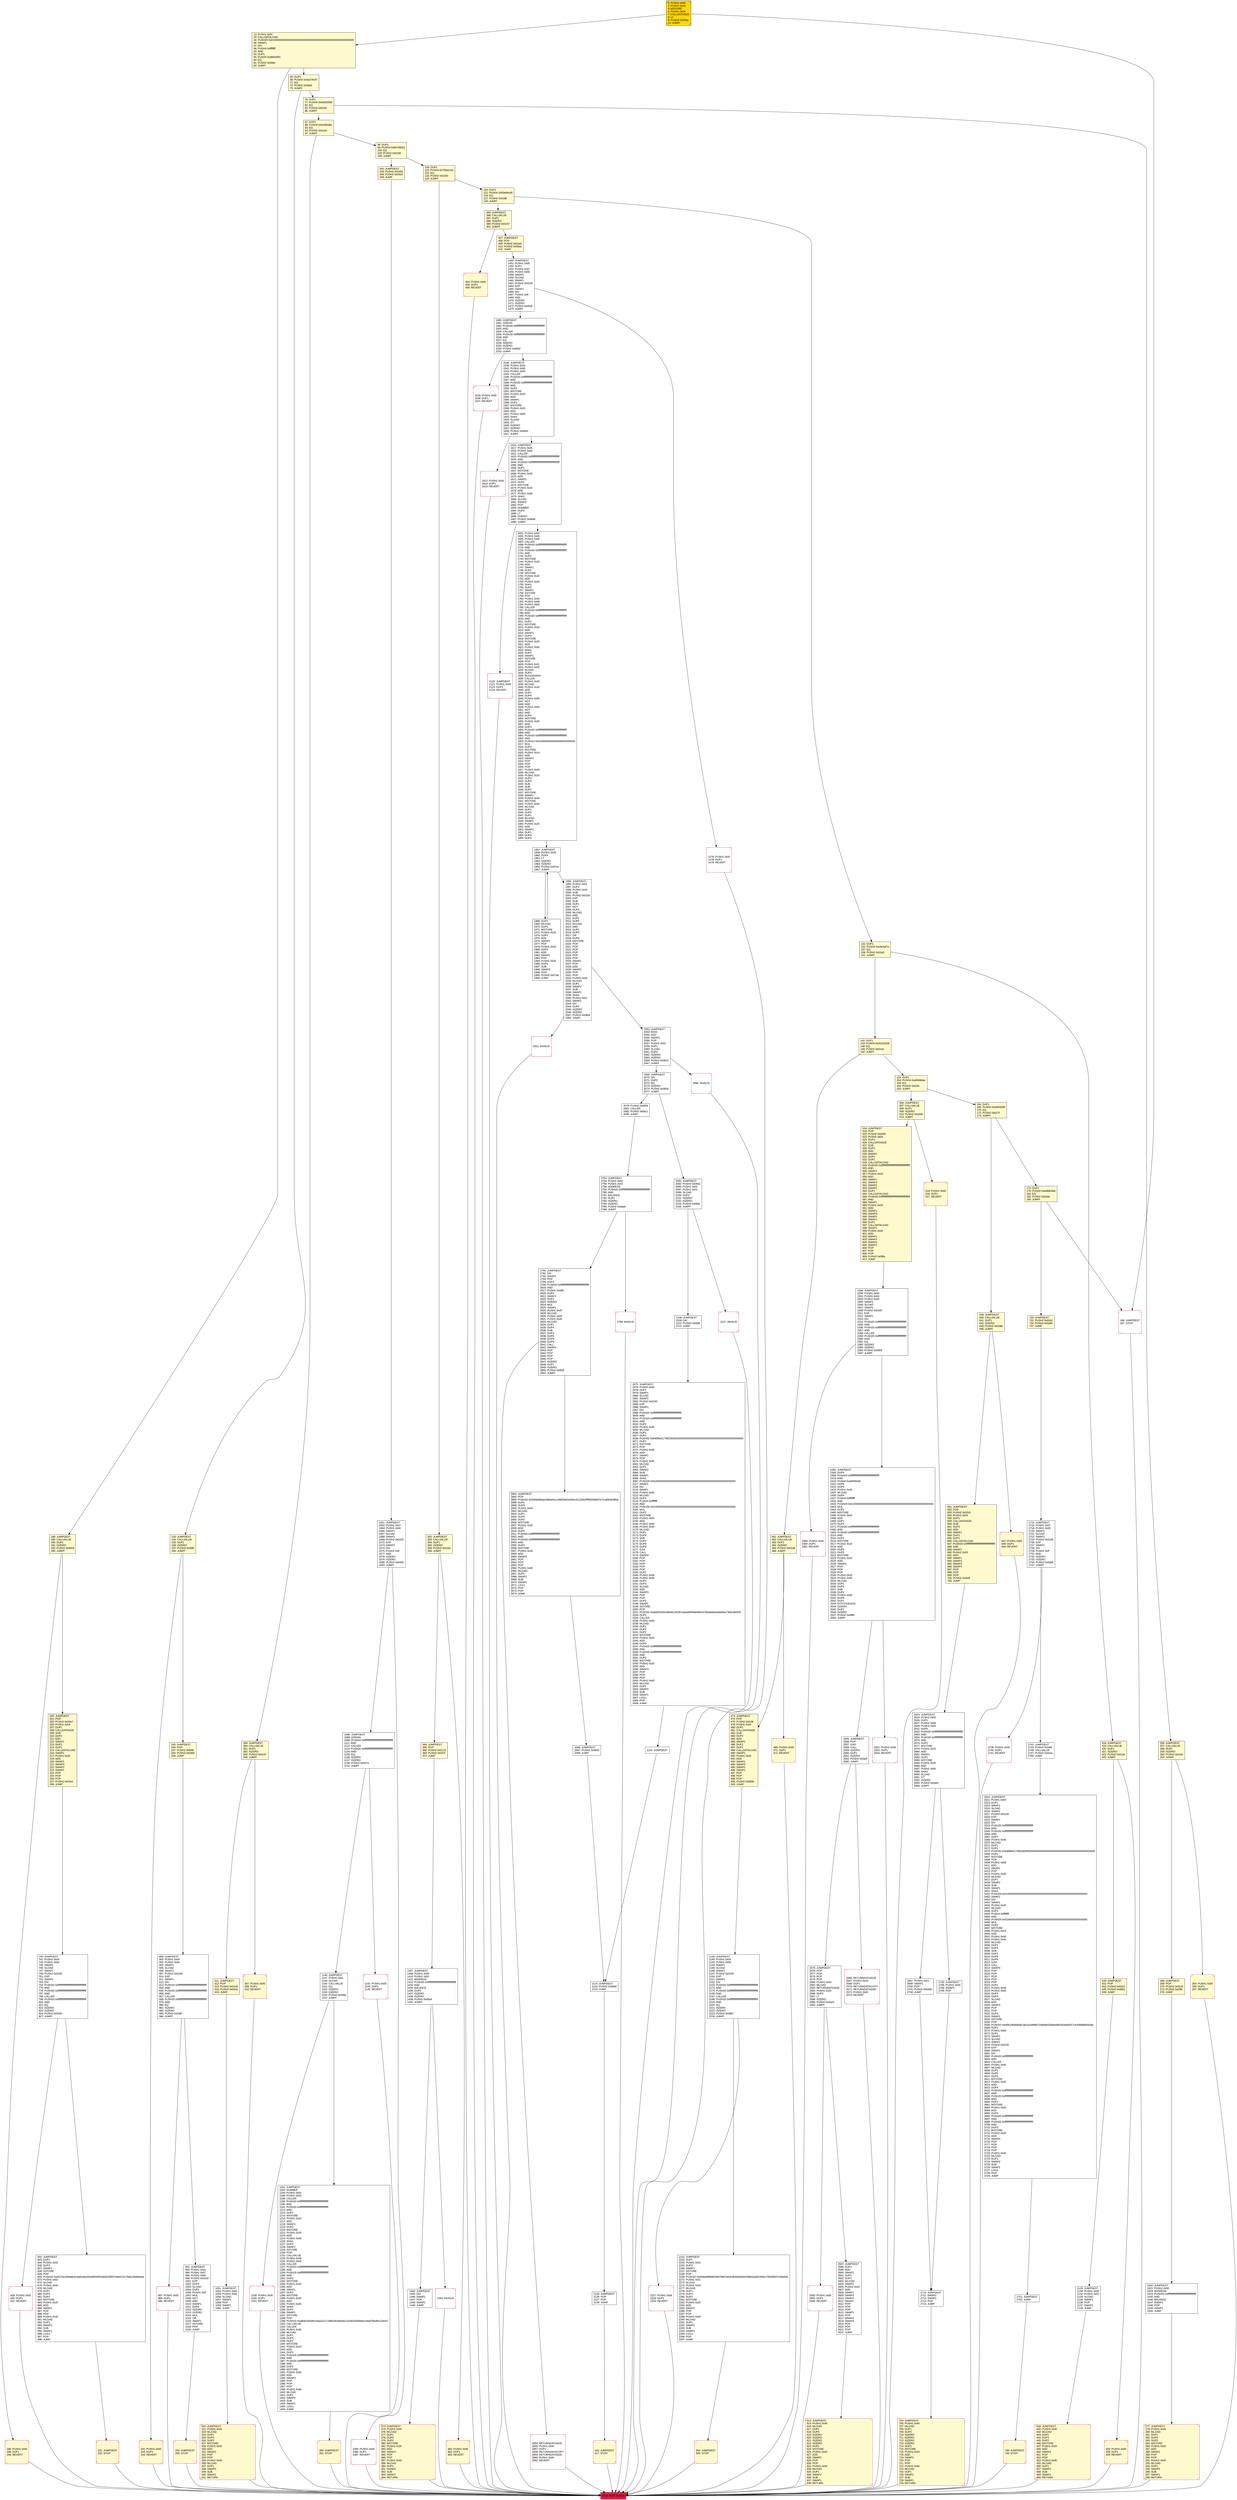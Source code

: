 digraph G {
bgcolor=transparent rankdir=UD;
node [shape=box style=filled color=black fillcolor=white fontname=arial fontcolor=black];
3310 [label="3310: JUMPDEST\l3311: PUSH1 0x00\l3313: DUP1\l3314: SWAP1\l3315: SLOAD\l3316: SWAP1\l3317: PUSH2 0x0100\l3320: EXP\l3321: SWAP1\l3322: DIV\l3323: PUSH20 0xffffffffffffffffffffffffffffffffffffffff\l3344: AND\l3345: PUSH20 0xffffffffffffffffffffffffffffffffffffffff\l3366: AND\l3367: DUP2\l3368: PUSH1 0x40\l3370: MLOAD\l3371: DUP1\l3372: DUP1\l3373: PUSH32 0x646f6e6174652829000000000000000000000000000000000000000000000000\l3406: DUP2\l3407: MSTORE\l3408: POP\l3409: PUSH1 0x08\l3411: ADD\l3412: SWAP1\l3413: POP\l3414: PUSH1 0x40\l3416: MLOAD\l3417: DUP1\l3418: SWAP2\l3419: SUB\l3420: SWAP1\l3421: SHA3\l3422: PUSH29 0x0100000000000000000000000000000000000000000000000000000000\l3452: SWAP1\l3453: DIV\l3454: SWAP1\l3455: PUSH1 0x40\l3457: MLOAD\l3458: DUP3\l3459: PUSH4 0xffffffff\l3464: AND\l3465: PUSH29 0x0100000000000000000000000000000000000000000000000000000000\l3495: MUL\l3496: DUP2\l3497: MSTORE\l3498: PUSH1 0x04\l3500: ADD\l3501: PUSH1 0x00\l3503: PUSH1 0x40\l3505: MLOAD\l3506: DUP1\l3507: DUP4\l3508: SUB\l3509: DUP2\l3510: DUP6\l3511: DUP9\l3512: GAS\l3513: CALL\l3514: SWAP4\l3515: POP\l3516: POP\l3517: POP\l3518: POP\l3519: POP\l3520: DUP1\l3521: PUSH1 0x08\l3523: PUSH1 0x00\l3525: DUP3\l3526: DUP3\l3527: SLOAD\l3528: ADD\l3529: SWAP3\l3530: POP\l3531: POP\l3532: DUP2\l3533: SWAP1\l3534: SSTORE\l3535: POP\l3536: PUSH32 0xef951dbafd6ab7a61ec6988b7249e8e0358d44852634a009714c598988f3d34e\l3569: DUP2\l3570: PUSH1 0x00\l3572: DUP1\l3573: SWAP1\l3574: SLOAD\l3575: SWAP1\l3576: PUSH2 0x0100\l3579: EXP\l3580: SWAP1\l3581: DIV\l3582: PUSH20 0xffffffffffffffffffffffffffffffffffffffff\l3603: AND\l3604: CALLER\l3605: PUSH1 0x40\l3607: MLOAD\l3608: DUP1\l3609: DUP5\l3610: DUP2\l3611: MSTORE\l3612: PUSH1 0x20\l3614: ADD\l3615: DUP4\l3616: PUSH20 0xffffffffffffffffffffffffffffffffffffffff\l3637: AND\l3638: PUSH20 0xffffffffffffffffffffffffffffffffffffffff\l3659: AND\l3660: DUP2\l3661: MSTORE\l3662: PUSH1 0x20\l3664: ADD\l3665: DUP3\l3666: PUSH20 0xffffffffffffffffffffffffffffffffffffffff\l3687: AND\l3688: PUSH20 0xffffffffffffffffffffffffffffffffffffffff\l3709: AND\l3710: DUP2\l3711: MSTORE\l3712: PUSH1 0x20\l3714: ADD\l3715: SWAP4\l3716: POP\l3717: POP\l3718: POP\l3719: POP\l3720: PUSH1 0x40\l3722: MLOAD\l3723: DUP1\l3724: SWAP2\l3725: SUB\l3726: SWAP1\l3727: LOG1\l3728: POP\l3729: JUMP\l" ];
1994 [label="1994: JUMPDEST\l1995: PUSH1 0x01\l1997: DUP4\l1998: PUSH1 0x20\l2000: SUB\l2001: PUSH2 0x0100\l2004: EXP\l2005: SUB\l2006: DUP1\l2007: NOT\l2008: DUP3\l2009: MLOAD\l2010: AND\l2011: DUP2\l2012: DUP5\l2013: MLOAD\l2014: AND\l2015: DUP1\l2016: DUP3\l2017: OR\l2018: DUP6\l2019: MSTORE\l2020: POP\l2021: POP\l2022: POP\l2023: POP\l2024: POP\l2025: POP\l2026: SWAP1\l2027: POP\l2028: ADD\l2029: SWAP2\l2030: POP\l2031: POP\l2032: PUSH1 0x40\l2034: MLOAD\l2035: DUP1\l2036: SWAP2\l2037: SUB\l2038: SWAP1\l2039: SHA3\l2040: PUSH1 0x01\l2042: SWAP1\l2043: DIV\l2044: DUP2\l2045: ISZERO\l2046: ISZERO\l2047: PUSH2 0x0804\l2050: JUMPI\l" ];
439 [label="439: JUMPDEST\l440: PUSH1 0x40\l442: MLOAD\l443: DUP1\l444: DUP3\l445: DUP2\l446: MSTORE\l447: PUSH1 0x20\l449: ADD\l450: SWAP2\l451: POP\l452: POP\l453: PUSH1 0x40\l455: MLOAD\l456: DUP1\l457: SWAP2\l458: SUB\l459: SWAP1\l460: RETURN\l" fillcolor=lemonchiffon shape=Msquare color=crimson ];
832 [label="832: JUMPDEST\l833: DUP1\l834: PUSH1 0x02\l836: DUP2\l837: SWAP1\l838: SSTORE\l839: POP\l840: PUSH32 0xe527bcc8fda8cdc4a8cebd20b385f40f928d4228f207e6b415176a613b908a4e\l873: PUSH1 0x02\l875: SLOAD\l876: PUSH1 0x40\l878: MLOAD\l879: DUP1\l880: DUP3\l881: DUP2\l882: MSTORE\l883: PUSH1 0x20\l885: ADD\l886: SWAP2\l887: POP\l888: POP\l889: PUSH1 0x40\l891: MLOAD\l892: DUP1\l893: SWAP2\l894: SUB\l895: SWAP1\l896: LOG1\l897: POP\l898: JUMP\l" ];
2125 [label="2125: JUMPDEST\l2126: POP\l2127: POP\l2128: JUMP\l" ];
164 [label="164: DUP1\l165: PUSH4 0xeb605e9f\l170: EQ\l171: PUSH2 0x027f\l174: JUMPI\l" fillcolor=lemonchiffon ];
98 [label="98: DUP1\l99: PUSH4 0x667d5d22\l104: EQ\l105: PUSH2 0x0156\l108: JUMPI\l" fillcolor=lemonchiffon ];
426 [label="426: PUSH1 0x00\l428: DUP1\l429: REVERT\l" fillcolor=lemonchiffon shape=Msquare color=crimson ];
352 [label="352: JUMPDEST\l353: CALLVALUE\l354: DUP1\l355: ISZERO\l356: PUSH2 0x016c\l359: JUMPI\l" fillcolor=lemonchiffon ];
2052 [label="2052: JUMPDEST\l2053: MOD\l2054: ADD\l2055: SWAP1\l2056: POP\l2057: PUSH1 0x02\l2059: DUP1\l2060: SLOAD\l2061: DUP2\l2062: ISZERO\l2063: ISZERO\l2064: PUSH2 0x0815\l2067: JUMPI\l" ];
2790 [label="2790: JUMPDEST\l2791: DIV\l2792: SWAP1\l2793: POP\l2794: DUP2\l2795: PUSH20 0xffffffffffffffffffffffffffffffffffffffff\l2816: AND\l2817: PUSH2 0x08fc\l2820: DUP3\l2821: SWAP1\l2822: DUP2\l2823: ISZERO\l2824: MUL\l2825: SWAP1\l2826: PUSH1 0x40\l2828: MLOAD\l2829: PUSH1 0x00\l2831: PUSH1 0x40\l2833: MLOAD\l2834: DUP1\l2835: DUP4\l2836: SUB\l2837: DUP2\l2838: DUP6\l2839: DUP9\l2840: DUP9\l2841: CALL\l2842: SWAP4\l2843: POP\l2844: POP\l2845: POP\l2846: POP\l2847: ISZERO\l2848: DUP1\l2849: ISZERO\l2850: PUSH2 0x0b2f\l2853: JUMPI\l" ];
740 [label="740: JUMPDEST\l741: PUSH1 0x04\l743: PUSH1 0x00\l745: SWAP1\l746: SLOAD\l747: SWAP1\l748: PUSH2 0x0100\l751: EXP\l752: SWAP1\l753: DIV\l754: PUSH20 0xffffffffffffffffffffffffffffffffffffffff\l775: AND\l776: PUSH20 0xffffffffffffffffffffffffffffffffffffffff\l797: AND\l798: CALLER\l799: PUSH20 0xffffffffffffffffffffffffffffffffffffffff\l820: AND\l821: EQ\l822: ISZERO\l823: ISZERO\l824: PUSH2 0x0340\l827: JUMPI\l" ];
1968 [label="1968: DUP1\l1969: MLOAD\l1970: DUP3\l1971: MSTORE\l1972: PUSH1 0x20\l1974: DUP3\l1975: ADD\l1976: SWAP2\l1977: POP\l1978: PUSH1 0x20\l1980: DUP2\l1981: ADD\l1982: SWAP1\l1983: POP\l1984: PUSH1 0x20\l1986: DUP4\l1987: SUB\l1988: SWAP3\l1989: POP\l1990: PUSH2 0x07a5\l1993: JUMP\l" ];
2227 [label="2227: PUSH1 0x00\l2229: DUP1\l2230: REVERT\l" shape=Msquare color=crimson ];
506 [label="506: JUMPDEST\l507: CALLVALUE\l508: DUP1\l509: ISZERO\l510: PUSH2 0x0206\l513: JUMPI\l" fillcolor=lemonchiffon ];
2738 [label="2738: PUSH1 0x00\l2740: DUP1\l2741: REVERT\l" shape=Msquare color=crimson ];
1162 [label="1162: JUMPDEST\l1163: NUMBER\l1164: PUSH1 0x05\l1166: PUSH1 0x00\l1168: CALLER\l1169: PUSH20 0xffffffffffffffffffffffffffffffffffffffff\l1190: AND\l1191: PUSH20 0xffffffffffffffffffffffffffffffffffffffff\l1212: AND\l1213: DUP2\l1214: MSTORE\l1215: PUSH1 0x20\l1217: ADD\l1218: SWAP1\l1219: DUP2\l1220: MSTORE\l1221: PUSH1 0x20\l1223: ADD\l1224: PUSH1 0x00\l1226: SHA3\l1227: DUP2\l1228: SWAP1\l1229: SSTORE\l1230: POP\l1231: CALLVALUE\l1232: PUSH1 0x06\l1234: PUSH1 0x00\l1236: CALLER\l1237: PUSH20 0xffffffffffffffffffffffffffffffffffffffff\l1258: AND\l1259: PUSH20 0xffffffffffffffffffffffffffffffffffffffff\l1280: AND\l1281: DUP2\l1282: MSTORE\l1283: PUSH1 0x20\l1285: ADD\l1286: SWAP1\l1287: DUP2\l1288: MSTORE\l1289: PUSH1 0x20\l1291: ADD\l1292: PUSH1 0x00\l1294: SHA3\l1295: DUP2\l1296: SWAP1\l1297: SSTORE\l1298: POP\l1299: PUSH32 0xa80b24550b104ae22c17d862f4c5be9ac103302030b6e01d4af785df4c22dc57\l1332: CALLVALUE\l1333: CALLER\l1334: PUSH1 0x40\l1336: MLOAD\l1337: DUP1\l1338: DUP4\l1339: DUP2\l1340: MSTORE\l1341: PUSH1 0x20\l1343: ADD\l1344: DUP3\l1345: PUSH20 0xffffffffffffffffffffffffffffffffffffffff\l1366: AND\l1367: PUSH20 0xffffffffffffffffffffffffffffffffffffffff\l1388: AND\l1389: DUP2\l1390: MSTORE\l1391: PUSH1 0x20\l1393: ADD\l1394: SWAP3\l1395: POP\l1396: POP\l1397: POP\l1398: PUSH1 0x40\l1400: MLOAD\l1401: DUP1\l1402: SWAP2\l1403: SUB\l1404: SWAP1\l1405: LOG1\l1406: JUMP\l" ];
2298 [label="2298: JUMPDEST\l2299: PUSH1 0x00\l2301: PUSH1 0x04\l2303: PUSH1 0x00\l2305: SWAP1\l2306: SLOAD\l2307: SWAP1\l2308: PUSH2 0x0100\l2311: EXP\l2312: SWAP1\l2313: DIV\l2314: PUSH20 0xffffffffffffffffffffffffffffffffffffffff\l2335: AND\l2336: PUSH20 0xffffffffffffffffffffffffffffffffffffffff\l2357: AND\l2358: CALLER\l2359: PUSH20 0xffffffffffffffffffffffffffffffffffffffff\l2380: AND\l2381: EQ\l2382: ISZERO\l2383: ISZERO\l2384: PUSH2 0x0958\l2387: JUMPI\l" ];
153 [label="153: DUP1\l154: PUSH4 0xd493b9ac\l159: EQ\l160: PUSH2 0x01fa\l163: JUMPI\l" fillcolor=lemonchiffon ];
1443 [label="1443: INVALID\l" shape=Msquare color=crimson ];
2566 [label="2566: RETURNDATASIZE\l2567: PUSH1 0x00\l2569: DUP1\l2570: RETURNDATACOPY\l2571: RETURNDATASIZE\l2572: PUSH1 0x00\l2574: REVERT\l" shape=Msquare color=crimson ];
299 [label="299: JUMPDEST\l300: CALLVALUE\l301: DUP1\l302: ISZERO\l303: PUSH2 0x0137\l306: JUMPI\l" fillcolor=lemonchiffon ];
1538 [label="1538: JUMPDEST\l1539: PUSH1 0x00\l1541: PUSH1 0x06\l1543: PUSH1 0x00\l1545: CALLER\l1546: PUSH20 0xffffffffffffffffffffffffffffffffffffffff\l1567: AND\l1568: PUSH20 0xffffffffffffffffffffffffffffffffffffffff\l1589: AND\l1590: DUP2\l1591: MSTORE\l1592: PUSH1 0x20\l1594: ADD\l1595: SWAP1\l1596: DUP2\l1597: MSTORE\l1598: PUSH1 0x20\l1600: ADD\l1601: PUSH1 0x00\l1603: SHA3\l1604: SLOAD\l1605: GT\l1606: ISZERO\l1607: ISZERO\l1608: PUSH2 0x0650\l1611: JUMPI\l" ];
418 [label="418: JUMPDEST\l419: CALLVALUE\l420: DUP1\l421: ISZERO\l422: PUSH2 0x01ae\l425: JUMPI\l" fillcolor=lemonchiffon ];
256 [label="256: JUMPDEST\l257: CALLVALUE\l258: DUP1\l259: ISZERO\l260: PUSH2 0x010c\l263: JUMPI\l" fillcolor=lemonchiffon ];
647 [label="647: PUSH1 0x00\l649: DUP1\l650: REVERT\l" fillcolor=lemonchiffon shape=Msquare color=crimson ];
1158 [label="1158: PUSH1 0x00\l1160: DUP1\l1161: REVERT\l" shape=Msquare color=crimson ];
2697 [label="2697: PUSH1 0x01\l2699: SWAP1\l2700: POP\l2701: PUSH2 0x0a96\l2704: JUMP\l" ];
2108 [label="2108: JUMPDEST\l2109: DIV\l2110: PUSH2 0x0b9f\l2113: JUMP\l" ];
2555 [label="2555: JUMPDEST\l2556: POP\l2557: GAS\l2558: CALL\l2559: ISZERO\l2560: DUP1\l2561: ISZERO\l2562: PUSH2 0x0a0f\l2565: JUMPI\l" ];
2623 [label="2623: JUMPDEST\l2624: PUSH1 0x00\l2626: DUP1\l2627: PUSH1 0x06\l2629: PUSH1 0x00\l2631: DUP5\l2632: PUSH20 0xffffffffffffffffffffffffffffffffffffffff\l2653: AND\l2654: PUSH20 0xffffffffffffffffffffffffffffffffffffffff\l2675: AND\l2676: DUP2\l2677: MSTORE\l2678: PUSH1 0x20\l2680: ADD\l2681: SWAP1\l2682: DUP2\l2683: MSTORE\l2684: PUSH1 0x20\l2686: ADD\l2687: PUSH1 0x00\l2689: SHA3\l2690: SLOAD\l2691: GT\l2692: ISZERO\l2693: PUSH2 0x0a91\l2696: JUMPI\l" ];
2715 [label="2715: JUMPDEST\l2716: PUSH1 0x07\l2718: PUSH1 0x00\l2720: SWAP1\l2721: SLOAD\l2722: SWAP1\l2723: PUSH2 0x0100\l2726: EXP\l2727: SWAP1\l2728: DIV\l2729: PUSH1 0xff\l2731: AND\l2732: ISZERO\l2733: ISZERO\l2734: PUSH2 0x0ab6\l2737: JUMPI\l" ];
175 [label="175: DUP1\l176: PUSH4 0xed88c68e\l181: EQ\l182: PUSH2 0x02da\l185: JUMPI\l" fillcolor=lemonchiffon ];
186 [label="186: JUMPDEST\l187: STOP\l" shape=Msquare color=crimson ];
120 [label="120: DUP1\l121: PUSH4 0x93e84cd9\l126: EQ\l127: PUSH2 0x018b\l130: JUMPI\l" fillcolor=lemonchiffon ];
403 [label="403: PUSH1 0x00\l405: DUP1\l406: REVERT\l" fillcolor=lemonchiffon shape=Msquare color=crimson ];
416 [label="416: JUMPDEST\l417: STOP\l" fillcolor=lemonchiffon shape=Msquare color=crimson ];
651 [label="651: JUMPDEST\l652: POP\l653: PUSH2 0x02c0\l656: PUSH1 0x04\l658: DUP1\l659: CALLDATASIZE\l660: SUB\l661: DUP2\l662: ADD\l663: SWAP1\l664: DUP1\l665: DUP1\l666: CALLDATALOAD\l667: PUSH20 0xffffffffffffffffffffffffffffffffffffffff\l688: AND\l689: SWAP1\l690: PUSH1 0x20\l692: ADD\l693: SWAP1\l694: SWAP3\l695: SWAP2\l696: SWAP1\l697: POP\l698: POP\l699: POP\l700: PUSH2 0x0a3f\l703: JUMP\l" fillcolor=lemonchiffon ];
2854 [label="2854: RETURNDATASIZE\l2855: PUSH1 0x00\l2857: DUP1\l2858: RETURNDATACOPY\l2859: RETURNDATASIZE\l2860: PUSH1 0x00\l2862: REVERT\l" shape=Msquare color=crimson ];
461 [label="461: JUMPDEST\l462: CALLVALUE\l463: DUP1\l464: ISZERO\l465: PUSH2 0x01d9\l468: JUMPI\l" fillcolor=lemonchiffon ];
200 [label="200: JUMPDEST\l201: POP\l202: PUSH2 0x00e7\l205: PUSH1 0x04\l207: DUP1\l208: CALLDATASIZE\l209: SUB\l210: DUP2\l211: ADD\l212: SWAP1\l213: DUP1\l214: DUP1\l215: CALLDATALOAD\l216: SWAP1\l217: PUSH1 0x20\l219: ADD\l220: SWAP1\l221: SWAP3\l222: SWAP2\l223: SWAP1\l224: POP\l225: POP\l226: POP\l227: PUSH2 0x02e4\l230: JUMP\l" fillcolor=lemonchiffon ];
2091 [label="2091: JUMPDEST\l2092: PUSH2 0x0842\l2095: PUSH1 0x02\l2097: PUSH1 0x01\l2099: SLOAD\l2100: DUP2\l2101: ISZERO\l2102: ISZERO\l2103: PUSH2 0x083c\l2106: JUMPI\l" ];
2742 [label="2742: JUMPDEST\l2743: PUSH2 0x0abf\l2746: CALLVALUE\l2747: PUSH2 0x0cee\l2750: JUMP\l" ];
1020 [label="1020: JUMPDEST\l1021: PUSH1 0x00\l1023: ADDRESS\l1024: PUSH20 0xffffffffffffffffffffffffffffffffffffffff\l1045: AND\l1046: BALANCE\l1047: SWAP1\l1048: POP\l1049: SWAP1\l1050: JUMP\l" ];
1061 [label="1061: JUMPDEST\l1062: PUSH1 0x07\l1064: PUSH1 0x00\l1066: SWAP1\l1067: SLOAD\l1068: SWAP1\l1069: PUSH2 0x0100\l1072: EXP\l1073: SWAP1\l1074: DIV\l1075: PUSH1 0xff\l1077: AND\l1078: ISZERO\l1079: ISZERO\l1080: PUSH2 0x0440\l1083: JUMPI\l" ];
245 [label="245: JUMPDEST\l246: POP\l247: PUSH2 0x00fe\l250: PUSH2 0x0383\l253: JUMP\l" fillcolor=lemonchiffon ];
2120 [label="2120: JUMPDEST\l2121: PUSH1 0x00\l2123: DUP1\l2124: REVERT\l" shape=Msquare color=crimson ];
241 [label="241: PUSH1 0x00\l243: DUP1\l244: REVERT\l" fillcolor=lemonchiffon shape=Msquare color=crimson ];
2392 [label="2392: JUMPDEST\l2393: DUP4\l2394: PUSH20 0xffffffffffffffffffffffffffffffffffffffff\l2415: AND\l2416: PUSH4 0xa9059cbb\l2421: DUP5\l2422: DUP5\l2423: PUSH1 0x40\l2425: MLOAD\l2426: DUP4\l2427: PUSH4 0xffffffff\l2432: AND\l2433: PUSH29 0x0100000000000000000000000000000000000000000000000000000000\l2463: MUL\l2464: DUP2\l2465: MSTORE\l2466: PUSH1 0x04\l2468: ADD\l2469: DUP1\l2470: DUP4\l2471: PUSH20 0xffffffffffffffffffffffffffffffffffffffff\l2492: AND\l2493: PUSH20 0xffffffffffffffffffffffffffffffffffffffff\l2514: AND\l2515: DUP2\l2516: MSTORE\l2517: PUSH1 0x20\l2519: ADD\l2520: DUP3\l2521: DUP2\l2522: MSTORE\l2523: PUSH1 0x20\l2525: ADD\l2526: SWAP3\l2527: POP\l2528: POP\l2529: POP\l2530: PUSH1 0x20\l2532: PUSH1 0x40\l2534: MLOAD\l2535: DUP1\l2536: DUP4\l2537: SUB\l2538: DUP2\l2539: PUSH1 0x00\l2541: DUP8\l2542: DUP1\l2543: EXTCODESIZE\l2544: ISZERO\l2545: DUP1\l2546: ISZERO\l2547: PUSH2 0x09fb\l2550: JUMPI\l" ];
1146 [label="1146: JUMPDEST\l1147: PUSH1 0x01\l1149: SLOAD\l1150: CALLVALUE\l1151: EQ\l1152: ISZERO\l1153: ISZERO\l1154: PUSH2 0x048a\l1157: JUMPI\l" ];
2551 [label="2551: PUSH1 0x00\l2553: DUP1\l2554: REVERT\l" shape=Msquare color=crimson ];
311 [label="311: JUMPDEST\l312: POP\l313: PUSH2 0x0140\l316: PUSH2 0x041b\l319: JUMP\l" fillcolor=lemonchiffon ];
613 [label="613: JUMPDEST\l614: PUSH1 0x40\l616: MLOAD\l617: DUP1\l618: DUP3\l619: ISZERO\l620: ISZERO\l621: ISZERO\l622: ISZERO\l623: DUP2\l624: MSTORE\l625: PUSH1 0x20\l627: ADD\l628: SWAP2\l629: POP\l630: POP\l631: PUSH1 0x40\l633: MLOAD\l634: DUP1\l635: SWAP2\l636: SUB\l637: SWAP1\l638: RETURN\l" fillcolor=lemonchiffon shape=Msquare color=crimson ];
2789 [label="2789: INVALID\l" shape=Msquare color=crimson ];
1450 [label="1450: JUMPDEST\l1451: PUSH1 0x00\l1453: DUP1\l1454: PUSH1 0x07\l1456: PUSH1 0x00\l1458: SWAP1\l1459: SLOAD\l1460: SWAP1\l1461: PUSH2 0x0100\l1464: EXP\l1465: SWAP1\l1466: DIV\l1467: PUSH1 0xff\l1469: AND\l1470: ISZERO\l1471: ISZERO\l1472: PUSH2 0x05c8\l1475: JUMPI\l" ];
233 [label="233: JUMPDEST\l234: CALLVALUE\l235: DUP1\l236: ISZERO\l237: PUSH2 0x00f5\l240: JUMPI\l" fillcolor=lemonchiffon ];
268 [label="268: JUMPDEST\l269: POP\l270: PUSH2 0x0115\l273: PUSH2 0x03fc\l276: JUMP\l" fillcolor=lemonchiffon ];
1534 [label="1534: PUSH1 0x00\l1536: DUP1\l1537: REVERT\l" shape=Msquare color=crimson ];
2069 [label="2069: JUMPDEST\l2070: DIV\l2071: DUP2\l2072: EQ\l2073: ISZERO\l2074: PUSH2 0x082b\l2077: JUMPI\l" ];
87 [label="87: DUP1\l88: PUSH4 0x5c062d6c\l93: EQ\l94: PUSH2 0x012b\l97: JUMPI\l" fillcolor=lemonchiffon ];
991 [label="991: JUMPDEST\l992: PUSH1 0x01\l994: PUSH1 0x07\l996: PUSH1 0x00\l998: PUSH2 0x0100\l1001: EXP\l1002: DUP2\l1003: SLOAD\l1004: DUP2\l1005: PUSH1 0xff\l1007: MUL\l1008: NOT\l1009: AND\l1010: SWAP1\l1011: DUP4\l1012: ISZERO\l1013: ISZERO\l1014: MUL\l1015: OR\l1016: SWAP1\l1017: SSTORE\l1018: POP\l1019: JUMP\l" ];
196 [label="196: PUSH1 0x00\l198: DUP1\l199: REVERT\l" fillcolor=lemonchiffon shape=Msquare color=crimson ];
1476 [label="1476: PUSH1 0x00\l1478: DUP1\l1479: REVERT\l" shape=Msquare color=crimson ];
254 [label="254: JUMPDEST\l255: STOP\l" fillcolor=lemonchiffon shape=Msquare color=crimson ];
364 [label="364: JUMPDEST\l365: POP\l366: PUSH2 0x0175\l369: PUSH2 0x057f\l372: JUMP\l" fillcolor=lemonchiffon ];
504 [label="504: JUMPDEST\l505: STOP\l" fillcolor=lemonchiffon shape=Msquare color=crimson ];
2231 [label="2231: JUMPDEST\l2232: DUP1\l2233: PUSH1 0x01\l2235: DUP2\l2236: SWAP1\l2237: SSTORE\l2238: POP\l2239: PUSH32 0xef48e66fb88206878d57ed4cdb4b0a5e9428962ea5b7b5b17950f0837249a944\l2272: PUSH1 0x01\l2274: SLOAD\l2275: PUSH1 0x40\l2277: MLOAD\l2278: DUP1\l2279: DUP3\l2280: DUP2\l2281: MSTORE\l2282: PUSH1 0x20\l2284: ADD\l2285: SWAP2\l2286: POP\l2287: POP\l2288: PUSH1 0x40\l2290: MLOAD\l2291: DUP1\l2292: SWAP2\l2293: SUB\l2294: SWAP1\l2295: LOG1\l2296: POP\l2297: JUMP\l" ];
231 [label="231: JUMPDEST\l232: STOP\l" fillcolor=lemonchiffon shape=Msquare color=crimson ];
469 [label="469: PUSH1 0x00\l471: DUP1\l472: REVERT\l" fillcolor=lemonchiffon shape=Msquare color=crimson ];
1088 [label="1088: JUMPDEST\l1089: ORIGIN\l1090: PUSH20 0xffffffffffffffffffffffffffffffffffffffff\l1111: AND\l1112: CALLER\l1113: PUSH20 0xffffffffffffffffffffffffffffffffffffffff\l1134: AND\l1135: EQ\l1136: ISZERO\l1137: ISZERO\l1138: PUSH2 0x047a\l1141: JUMPI\l" ];
738 [label="738: JUMPDEST\l739: STOP\l" fillcolor=lemonchiffon shape=Msquare color=crimson ];
2139 [label="2139: JUMPDEST\l2140: PUSH1 0x04\l2142: PUSH1 0x00\l2144: SWAP1\l2145: SLOAD\l2146: SWAP1\l2147: PUSH2 0x0100\l2150: EXP\l2151: SWAP1\l2152: DIV\l2153: PUSH20 0xffffffffffffffffffffffffffffffffffffffff\l2174: AND\l2175: PUSH20 0xffffffffffffffffffffffffffffffffffffffff\l2196: AND\l2197: CALLER\l2198: PUSH20 0xffffffffffffffffffffffffffffffffffffffff\l2219: AND\l2220: EQ\l2221: ISZERO\l2222: ISZERO\l2223: PUSH2 0x08b7\l2226: JUMPI\l" ];
987 [label="987: PUSH1 0x00\l989: DUP1\l990: REVERT\l" shape=Msquare color=crimson ];
2575 [label="2575: JUMPDEST\l2576: POP\l2577: POP\l2578: POP\l2579: POP\l2580: PUSH1 0x40\l2582: MLOAD\l2583: RETURNDATASIZE\l2584: PUSH1 0x20\l2586: DUP2\l2587: LT\l2588: ISZERO\l2589: PUSH2 0x0a25\l2592: JUMPI\l" ];
899 [label="899: JUMPDEST\l900: PUSH1 0x04\l902: PUSH1 0x00\l904: SWAP1\l905: SLOAD\l906: SWAP1\l907: PUSH2 0x0100\l910: EXP\l911: SWAP1\l912: DIV\l913: PUSH20 0xffffffffffffffffffffffffffffffffffffffff\l934: AND\l935: PUSH20 0xffffffffffffffffffffffffffffffffffffffff\l956: AND\l957: CALLER\l958: PUSH20 0xffffffffffffffffffffffffffffffffffffffff\l979: AND\l980: EQ\l981: ISZERO\l982: ISZERO\l983: PUSH2 0x03df\l986: JUMPI\l" ];
2593 [label="2593: PUSH1 0x00\l2595: DUP1\l2596: REVERT\l" shape=Msquare color=crimson ];
2107 [label="2107: INVALID\l" shape=Msquare color=crimson ];
2751 [label="2751: JUMPDEST\l2752: JUMP\l" ];
2078 [label="2078: PUSH2 0x0826\l2081: CALLER\l2082: PUSH2 0x0ac1\l2085: JUMP\l" ];
2114 [label="2114: JUMPDEST\l" ];
142 [label="142: DUP1\l143: PUSH4 0xd191b336\l148: EQ\l149: PUSH2 0x01cd\l152: JUMPI\l" fillcolor=lemonchiffon ];
3730 [label="3730: EXIT BLOCK\l" fillcolor=crimson ];
307 [label="307: PUSH1 0x00\l309: DUP1\l310: REVERT\l" fillcolor=lemonchiffon shape=Msquare color=crimson ];
2863 [label="2863: JUMPDEST\l2864: POP\l2865: PUSH32 0x5099dd6dac0a84e5cc1d9629b2e349cc5123e62fff80006667b71ca663638fc8\l2898: DUP2\l2899: DUP4\l2900: PUSH1 0x40\l2902: MLOAD\l2903: DUP1\l2904: DUP4\l2905: DUP2\l2906: MSTORE\l2907: PUSH1 0x20\l2909: ADD\l2910: DUP3\l2911: PUSH20 0xffffffffffffffffffffffffffffffffffffffff\l2932: AND\l2933: PUSH20 0xffffffffffffffffffffffffffffffffffffffff\l2954: AND\l2955: DUP2\l2956: MSTORE\l2957: PUSH1 0x20\l2959: ADD\l2960: SWAP3\l2961: POP\l2962: POP\l2963: POP\l2964: PUSH1 0x40\l2966: MLOAD\l2967: DUP1\l2968: SWAP2\l2969: SUB\l2970: SWAP1\l2971: LOG1\l2972: POP\l2973: POP\l2974: JUMP\l" ];
2086 [label="2086: JUMPDEST\l2087: PUSH2 0x0843\l2090: JUMP\l" ];
730 [label="730: JUMPDEST\l731: PUSH2 0x02e2\l734: PUSH2 0x0a9b\l737: JUMP\l" fillcolor=lemonchiffon ];
828 [label="828: PUSH1 0x00\l830: DUP1\l831: REVERT\l" shape=Msquare color=crimson ];
1084 [label="1084: PUSH1 0x00\l1086: DUP1\l1087: REVERT\l" shape=Msquare color=crimson ];
65 [label="65: DUP1\l66: PUSH4 0x4a376c97\l71: EQ\l72: PUSH2 0x00e9\l75: JUMPI\l" fillcolor=lemonchiffon ];
1444 [label="1444: JUMPDEST\l1445: DIV\l1446: SWAP1\l1447: POP\l1448: SWAP1\l1449: JUMP\l" ];
514 [label="514: PUSH1 0x00\l516: DUP1\l517: REVERT\l" fillcolor=lemonchiffon shape=Msquare color=crimson ];
277 [label="277: JUMPDEST\l278: PUSH1 0x40\l280: MLOAD\l281: DUP1\l282: DUP3\l283: DUP2\l284: MSTORE\l285: PUSH1 0x20\l287: ADD\l288: SWAP2\l289: POP\l290: POP\l291: PUSH1 0x40\l293: MLOAD\l294: DUP1\l295: SWAP2\l296: SUB\l297: SWAP1\l298: RETURN\l" fillcolor=lemonchiffon shape=Msquare color=crimson ];
264 [label="264: PUSH1 0x00\l266: DUP1\l267: REVERT\l" fillcolor=lemonchiffon shape=Msquare color=crimson ];
430 [label="430: JUMPDEST\l431: POP\l432: PUSH2 0x01b7\l435: PUSH2 0x0851\l438: JUMP\l" fillcolor=lemonchiffon ];
518 [label="518: JUMPDEST\l519: POP\l520: PUSH2 0x0265\l523: PUSH1 0x04\l525: DUP1\l526: CALLDATASIZE\l527: SUB\l528: DUP2\l529: ADD\l530: SWAP1\l531: DUP1\l532: DUP1\l533: CALLDATALOAD\l534: PUSH20 0xffffffffffffffffffffffffffffffffffffffff\l555: AND\l556: SWAP1\l557: PUSH1 0x20\l559: ADD\l560: SWAP1\l561: SWAP3\l562: SWAP2\l563: SWAP1\l564: DUP1\l565: CALLDATALOAD\l566: PUSH20 0xffffffffffffffffffffffffffffffffffffffff\l587: AND\l588: SWAP1\l589: PUSH1 0x20\l591: ADD\l592: SWAP1\l593: SWAP3\l594: SWAP2\l595: SWAP1\l596: DUP1\l597: CALLDATALOAD\l598: SWAP1\l599: PUSH1 0x20\l601: ADD\l602: SWAP1\l603: SWAP3\l604: SWAP2\l605: SWAP1\l606: POP\l607: POP\l608: POP\l609: PUSH2 0x08fa\l612: JUMP\l" fillcolor=lemonchiffon ];
2068 [label="2068: INVALID\l" shape=Msquare color=crimson ];
0 [label="0: PUSH1 0x80\l2: PUSH1 0x40\l4: MSTORE\l5: PUSH1 0x04\l7: CALLDATASIZE\l8: LT\l9: PUSH2 0x00ba\l12: JUMPI\l" fillcolor=lemonchiffon shape=Msquare fillcolor=gold ];
13 [label="13: PUSH1 0x00\l15: CALLDATALOAD\l16: PUSH29 0x0100000000000000000000000000000000000000000000000000000000\l46: SWAP1\l47: DIV\l48: PUSH4 0xffffffff\l53: AND\l54: DUP1\l55: PUSH4 0x38503f55\l60: EQ\l61: PUSH2 0x00bc\l64: JUMPI\l" fillcolor=lemonchiffon ];
1616 [label="1616: JUMPDEST\l1617: PUSH1 0x05\l1619: PUSH1 0x00\l1621: CALLER\l1622: PUSH20 0xffffffffffffffffffffffffffffffffffffffff\l1643: AND\l1644: PUSH20 0xffffffffffffffffffffffffffffffffffffffff\l1665: AND\l1666: DUP2\l1667: MSTORE\l1668: PUSH1 0x20\l1670: ADD\l1671: SWAP1\l1672: DUP2\l1673: MSTORE\l1674: PUSH1 0x20\l1676: ADD\l1677: PUSH1 0x00\l1679: SHA3\l1680: SLOAD\l1681: SWAP2\l1682: POP\l1683: NUMBER\l1684: DUP3\l1685: LT\l1686: ISZERO\l1687: PUSH2 0x0848\l1690: JUMPI\l" ];
2051 [label="2051: INVALID\l" shape=Msquare color=crimson ];
2129 [label="2129: JUMPDEST\l2130: PUSH1 0x00\l2132: PUSH1 0x01\l2134: SLOAD\l2135: SWAP1\l2136: POP\l2137: SWAP1\l2138: JUMP\l" ];
373 [label="373: JUMPDEST\l374: PUSH1 0x40\l376: MLOAD\l377: DUP1\l378: DUP3\l379: DUP2\l380: MSTORE\l381: PUSH1 0x20\l383: ADD\l384: SWAP2\l385: POP\l386: POP\l387: PUSH1 0x40\l389: MLOAD\l390: DUP1\l391: SWAP2\l392: SUB\l393: SWAP1\l394: RETURN\l" fillcolor=lemonchiffon shape=Msquare color=crimson ];
2975 [label="2975: JUMPDEST\l2976: PUSH1 0x00\l2978: DUP1\l2979: SWAP1\l2980: SLOAD\l2981: SWAP1\l2982: PUSH2 0x0100\l2985: EXP\l2986: SWAP1\l2987: DIV\l2988: PUSH20 0xffffffffffffffffffffffffffffffffffffffff\l3009: AND\l3010: PUSH20 0xffffffffffffffffffffffffffffffffffffffff\l3031: AND\l3032: DUP2\l3033: PUSH1 0x40\l3035: MLOAD\l3036: DUP1\l3037: DUP1\l3038: PUSH32 0x646f6e6174652829000000000000000000000000000000000000000000000000\l3071: DUP2\l3072: MSTORE\l3073: POP\l3074: PUSH1 0x08\l3076: ADD\l3077: SWAP1\l3078: POP\l3079: PUSH1 0x40\l3081: MLOAD\l3082: DUP1\l3083: SWAP2\l3084: SUB\l3085: SWAP1\l3086: SHA3\l3087: PUSH29 0x0100000000000000000000000000000000000000000000000000000000\l3117: SWAP1\l3118: DIV\l3119: SWAP1\l3120: PUSH1 0x40\l3122: MLOAD\l3123: DUP3\l3124: PUSH4 0xffffffff\l3129: AND\l3130: PUSH29 0x0100000000000000000000000000000000000000000000000000000000\l3160: MUL\l3161: DUP2\l3162: MSTORE\l3163: PUSH1 0x04\l3165: ADD\l3166: PUSH1 0x00\l3168: PUSH1 0x40\l3170: MLOAD\l3171: DUP1\l3172: DUP4\l3173: SUB\l3174: DUP2\l3175: DUP6\l3176: DUP9\l3177: GAS\l3178: CALL\l3179: SWAP4\l3180: POP\l3181: POP\l3182: POP\l3183: POP\l3184: POP\l3185: DUP1\l3186: PUSH1 0x08\l3188: PUSH1 0x00\l3190: DUP3\l3191: DUP3\l3192: SLOAD\l3193: ADD\l3194: SWAP3\l3195: POP\l3196: POP\l3197: DUP2\l3198: SWAP1\l3199: SSTORE\l3200: POP\l3201: PUSH32 0xab82b3e5e38e6ec2d1f614aee68998a46f6c67b0ddda5ae9a5fee7360cd63f33\l3234: DUP2\l3235: CALLER\l3236: PUSH1 0x40\l3238: MLOAD\l3239: DUP1\l3240: DUP4\l3241: DUP2\l3242: MSTORE\l3243: PUSH1 0x20\l3245: ADD\l3246: DUP3\l3247: PUSH20 0xffffffffffffffffffffffffffffffffffffffff\l3268: AND\l3269: PUSH20 0xffffffffffffffffffffffffffffffffffffffff\l3290: AND\l3291: DUP2\l3292: MSTORE\l3293: PUSH1 0x20\l3295: ADD\l3296: SWAP3\l3297: POP\l3298: POP\l3299: POP\l3300: PUSH1 0x40\l3302: MLOAD\l3303: DUP1\l3304: SWAP2\l3305: SUB\l3306: SWAP1\l3307: LOG1\l3308: POP\l3309: JUMP\l" ];
131 [label="131: DUP1\l132: PUSH4 0xc9e3af7e\l137: EQ\l138: PUSH2 0x01a2\l141: JUMPI\l" fillcolor=lemonchiffon ];
360 [label="360: PUSH1 0x00\l362: DUP1\l363: REVERT\l" fillcolor=lemonchiffon shape=Msquare color=crimson ];
350 [label="350: JUMPDEST\l351: STOP\l" fillcolor=lemonchiffon shape=Msquare color=crimson ];
76 [label="76: DUP1\l77: PUSH4 0x4e6630b0\l82: EQ\l83: PUSH2 0x0100\l86: JUMPI\l" fillcolor=lemonchiffon ];
1407 [label="1407: JUMPDEST\l1408: PUSH1 0x00\l1410: PUSH1 0x02\l1412: ADDRESS\l1413: PUSH20 0xffffffffffffffffffffffffffffffffffffffff\l1434: AND\l1435: BALANCE\l1436: DUP2\l1437: ISZERO\l1438: ISZERO\l1439: PUSH2 0x05a4\l1442: JUMPI\l" ];
2597 [label="2597: JUMPDEST\l2598: DUP2\l2599: ADD\l2600: SWAP1\l2601: DUP1\l2602: DUP1\l2603: MLOAD\l2604: SWAP1\l2605: PUSH1 0x20\l2607: ADD\l2608: SWAP1\l2609: SWAP3\l2610: SWAP2\l2611: SWAP1\l2612: POP\l2613: POP\l2614: POP\l2615: SWAP1\l2616: POP\l2617: SWAP4\l2618: SWAP3\l2619: POP\l2620: POP\l2621: POP\l2622: JUMP\l" ];
2705 [label="2705: JUMPDEST\l2706: PUSH1 0x00\l2708: SWAP1\l2709: POP\l" ];
1051 [label="1051: JUMPDEST\l1052: PUSH1 0x00\l1054: PUSH1 0x02\l1056: SLOAD\l1057: SWAP1\l1058: POP\l1059: SWAP1\l1060: JUMP\l" ];
1142 [label="1142: PUSH1 0x00\l1144: DUP1\l1145: REVERT\l" shape=Msquare color=crimson ];
1957 [label="1957: JUMPDEST\l1958: PUSH1 0x20\l1960: DUP4\l1961: LT\l1962: ISZERO\l1963: ISZERO\l1964: PUSH2 0x07ca\l1967: JUMPI\l" ];
109 [label="109: DUP1\l110: PUSH4 0x755a11dc\l115: EQ\l116: PUSH2 0x0160\l119: JUMPI\l" fillcolor=lemonchiffon ];
188 [label="188: JUMPDEST\l189: CALLVALUE\l190: DUP1\l191: ISZERO\l192: PUSH2 0x00c8\l195: JUMPI\l" fillcolor=lemonchiffon ];
639 [label="639: JUMPDEST\l640: CALLVALUE\l641: DUP1\l642: ISZERO\l643: PUSH2 0x028b\l646: JUMPI\l" fillcolor=lemonchiffon ];
1691 [label="1691: PUSH1 0x00\l1693: PUSH1 0x05\l1695: PUSH1 0x00\l1697: CALLER\l1698: PUSH20 0xffffffffffffffffffffffffffffffffffffffff\l1719: AND\l1720: PUSH20 0xffffffffffffffffffffffffffffffffffffffff\l1741: AND\l1742: DUP2\l1743: MSTORE\l1744: PUSH1 0x20\l1746: ADD\l1747: SWAP1\l1748: DUP2\l1749: MSTORE\l1750: PUSH1 0x20\l1752: ADD\l1753: PUSH1 0x00\l1755: SHA3\l1756: DUP2\l1757: SWAP1\l1758: SSTORE\l1759: POP\l1760: PUSH1 0x00\l1762: PUSH1 0x06\l1764: PUSH1 0x00\l1766: CALLER\l1767: PUSH20 0xffffffffffffffffffffffffffffffffffffffff\l1788: AND\l1789: PUSH20 0xffffffffffffffffffffffffffffffffffffffff\l1810: AND\l1811: DUP2\l1812: MSTORE\l1813: PUSH1 0x20\l1815: ADD\l1816: SWAP1\l1817: DUP2\l1818: MSTORE\l1819: PUSH1 0x20\l1821: ADD\l1822: PUSH1 0x00\l1824: SHA3\l1825: DUP2\l1826: SWAP1\l1827: SSTORE\l1828: POP\l1829: PUSH1 0x01\l1831: PUSH1 0x02\l1833: SLOAD\l1834: DUP4\l1835: BLOCKHASH\l1836: CALLER\l1837: PUSH1 0x40\l1839: MLOAD\l1840: PUSH1 0x20\l1842: ADD\l1843: DUP1\l1844: DUP4\l1845: PUSH1 0x00\l1847: NOT\l1848: AND\l1849: PUSH1 0x00\l1851: NOT\l1852: AND\l1853: DUP2\l1854: MSTORE\l1855: PUSH1 0x20\l1857: ADD\l1858: DUP3\l1859: PUSH20 0xffffffffffffffffffffffffffffffffffffffff\l1880: AND\l1881: PUSH20 0xffffffffffffffffffffffffffffffffffffffff\l1902: AND\l1903: PUSH13 0x01000000000000000000000000\l1917: MUL\l1918: DUP2\l1919: MSTORE\l1920: PUSH1 0x14\l1922: ADD\l1923: SWAP3\l1924: POP\l1925: POP\l1926: POP\l1927: PUSH1 0x40\l1929: MLOAD\l1930: PUSH1 0x20\l1932: DUP2\l1933: DUP4\l1934: SUB\l1935: SUB\l1936: DUP2\l1937: MSTORE\l1938: SWAP1\l1939: PUSH1 0x40\l1941: MSTORE\l1942: PUSH1 0x40\l1944: MLOAD\l1945: DUP1\l1946: DUP3\l1947: DUP1\l1948: MLOAD\l1949: SWAP1\l1950: PUSH1 0x20\l1952: ADD\l1953: SWAP1\l1954: DUP1\l1955: DUP4\l1956: DUP4\l" ];
2753 [label="2753: JUMPDEST\l2754: PUSH1 0x00\l2756: PUSH1 0x02\l2758: ADDRESS\l2759: PUSH20 0xffffffffffffffffffffffffffffffffffffffff\l2780: AND\l2781: BALANCE\l2782: DUP2\l2783: ISZERO\l2784: ISZERO\l2785: PUSH2 0x0ae6\l2788: JUMPI\l" ];
2115 [label="2115: JUMPDEST\l2116: PUSH2 0x084d\l2119: JUMP\l" ];
1612 [label="1612: PUSH1 0x00\l1614: DUP1\l1615: REVERT\l" shape=Msquare color=crimson ];
342 [label="342: JUMPDEST\l343: PUSH2 0x015e\l346: PUSH2 0x0425\l349: JUMP\l" fillcolor=lemonchiffon ];
395 [label="395: JUMPDEST\l396: CALLVALUE\l397: DUP1\l398: ISZERO\l399: PUSH2 0x0197\l402: JUMPI\l" fillcolor=lemonchiffon ];
2710 [label="2710: JUMPDEST\l2711: SWAP2\l2712: SWAP1\l2713: POP\l2714: JUMP\l" ];
320 [label="320: JUMPDEST\l321: PUSH1 0x40\l323: MLOAD\l324: DUP1\l325: DUP3\l326: DUP2\l327: MSTORE\l328: PUSH1 0x20\l330: ADD\l331: SWAP2\l332: POP\l333: POP\l334: PUSH1 0x40\l336: MLOAD\l337: DUP1\l338: SWAP2\l339: SUB\l340: SWAP1\l341: RETURN\l" fillcolor=lemonchiffon shape=Msquare color=crimson ];
2388 [label="2388: PUSH1 0x00\l2390: DUP1\l2391: REVERT\l" shape=Msquare color=crimson ];
704 [label="704: JUMPDEST\l705: PUSH1 0x40\l707: MLOAD\l708: DUP1\l709: DUP3\l710: ISZERO\l711: ISZERO\l712: ISZERO\l713: ISZERO\l714: DUP2\l715: MSTORE\l716: PUSH1 0x20\l718: ADD\l719: SWAP2\l720: POP\l721: POP\l722: PUSH1 0x40\l724: MLOAD\l725: DUP1\l726: SWAP2\l727: SUB\l728: SWAP1\l729: RETURN\l" fillcolor=lemonchiffon shape=Msquare color=crimson ];
407 [label="407: JUMPDEST\l408: POP\l409: PUSH2 0x01a0\l412: PUSH2 0x05aa\l415: JUMP\l" fillcolor=lemonchiffon ];
473 [label="473: JUMPDEST\l474: POP\l475: PUSH2 0x01f8\l478: PUSH1 0x04\l480: DUP1\l481: CALLDATASIZE\l482: SUB\l483: DUP2\l484: ADD\l485: SWAP1\l486: DUP1\l487: DUP1\l488: CALLDATALOAD\l489: SWAP1\l490: PUSH1 0x20\l492: ADD\l493: SWAP1\l494: SWAP3\l495: SWAP2\l496: SWAP1\l497: POP\l498: POP\l499: POP\l500: PUSH2 0x085b\l503: JUMP\l" fillcolor=lemonchiffon ];
1480 [label="1480: JUMPDEST\l1481: ORIGIN\l1482: PUSH20 0xffffffffffffffffffffffffffffffffffffffff\l1503: AND\l1504: CALLER\l1505: PUSH20 0xffffffffffffffffffffffffffffffffffffffff\l1526: AND\l1527: EQ\l1528: ISZERO\l1529: ISZERO\l1530: PUSH2 0x0602\l1533: JUMPI\l" ];
307 -> 3730;
175 -> 186;
2623 -> 2697;
2863 -> 2086;
2392 -> 2551;
2139 -> 2231;
153 -> 506;
395 -> 407;
233 -> 241;
991 -> 254;
2710 -> 704;
828 -> 3730;
1084 -> 3730;
233 -> 245;
651 -> 2623;
153 -> 164;
2593 -> 3730;
1994 -> 2052;
2107 -> 3730;
740 -> 832;
0 -> 13;
268 -> 1020;
2231 -> 504;
1051 -> 320;
1088 -> 1146;
2069 -> 2091;
2705 -> 2710;
164 -> 175;
13 -> 65;
418 -> 426;
2790 -> 2854;
200 -> 740;
2051 -> 3730;
514 -> 3730;
2125 -> 416;
1061 -> 1088;
277 -> 3730;
1691 -> 1957;
2555 -> 2566;
1450 -> 1476;
2068 -> 3730;
264 -> 3730;
2715 -> 2738;
1146 -> 1162;
2742 -> 3310;
1142 -> 3730;
2975 -> 2114;
299 -> 311;
2298 -> 2392;
461 -> 469;
1616 -> 1691;
65 -> 76;
13 -> 188;
373 -> 3730;
2555 -> 2575;
131 -> 142;
350 -> 3730;
360 -> 3730;
320 -> 3730;
2114 -> 2115;
352 -> 364;
1444 -> 373;
2078 -> 2753;
2139 -> 2227;
2388 -> 3730;
87 -> 98;
2091 -> 2108;
2715 -> 2742;
1407 -> 1444;
430 -> 2129;
704 -> 3730;
2052 -> 2069;
1146 -> 1158;
832 -> 231;
2086 -> 2115;
2392 -> 2555;
87 -> 299;
256 -> 268;
1612 -> 3730;
2227 -> 3730;
2738 -> 3730;
0 -> 186;
188 -> 196;
311 -> 1051;
473 -> 2139;
2790 -> 2863;
3310 -> 2751;
142 -> 153;
256 -> 264;
418 -> 430;
299 -> 307;
1443 -> 3730;
740 -> 828;
2566 -> 3730;
439 -> 3730;
2597 -> 613;
426 -> 3730;
403 -> 3730;
1480 -> 1534;
407 -> 1450;
1088 -> 1142;
1450 -> 1480;
364 -> 1407;
1538 -> 1616;
416 -> 3730;
342 -> 1061;
142 -> 461;
76 -> 87;
2854 -> 3730;
506 -> 514;
730 -> 2715;
175 -> 730;
2575 -> 2597;
518 -> 2298;
647 -> 3730;
1158 -> 3730;
2753 -> 2789;
506 -> 518;
2052 -> 2068;
186 -> 3730;
1994 -> 2051;
461 -> 473;
639 -> 647;
2129 -> 439;
65 -> 233;
241 -> 3730;
395 -> 403;
2551 -> 3730;
2091 -> 2107;
352 -> 360;
2789 -> 3730;
613 -> 3730;
245 -> 899;
1534 -> 3730;
1957 -> 1968;
1968 -> 1957;
109 -> 120;
1407 -> 1443;
2697 -> 2710;
1061 -> 1084;
639 -> 651;
1162 -> 350;
120 -> 395;
188 -> 200;
1957 -> 1994;
2120 -> 3730;
1020 -> 277;
231 -> 3730;
1480 -> 1538;
98 -> 342;
738 -> 3730;
899 -> 991;
120 -> 131;
469 -> 3730;
987 -> 3730;
131 -> 418;
2069 -> 2078;
2115 -> 2125;
98 -> 109;
164 -> 639;
2298 -> 2388;
109 -> 352;
2108 -> 2975;
76 -> 256;
1538 -> 1612;
196 -> 3730;
1476 -> 3730;
1616 -> 2120;
254 -> 3730;
899 -> 987;
2623 -> 2705;
2753 -> 2790;
504 -> 3730;
2575 -> 2593;
2751 -> 738;
}